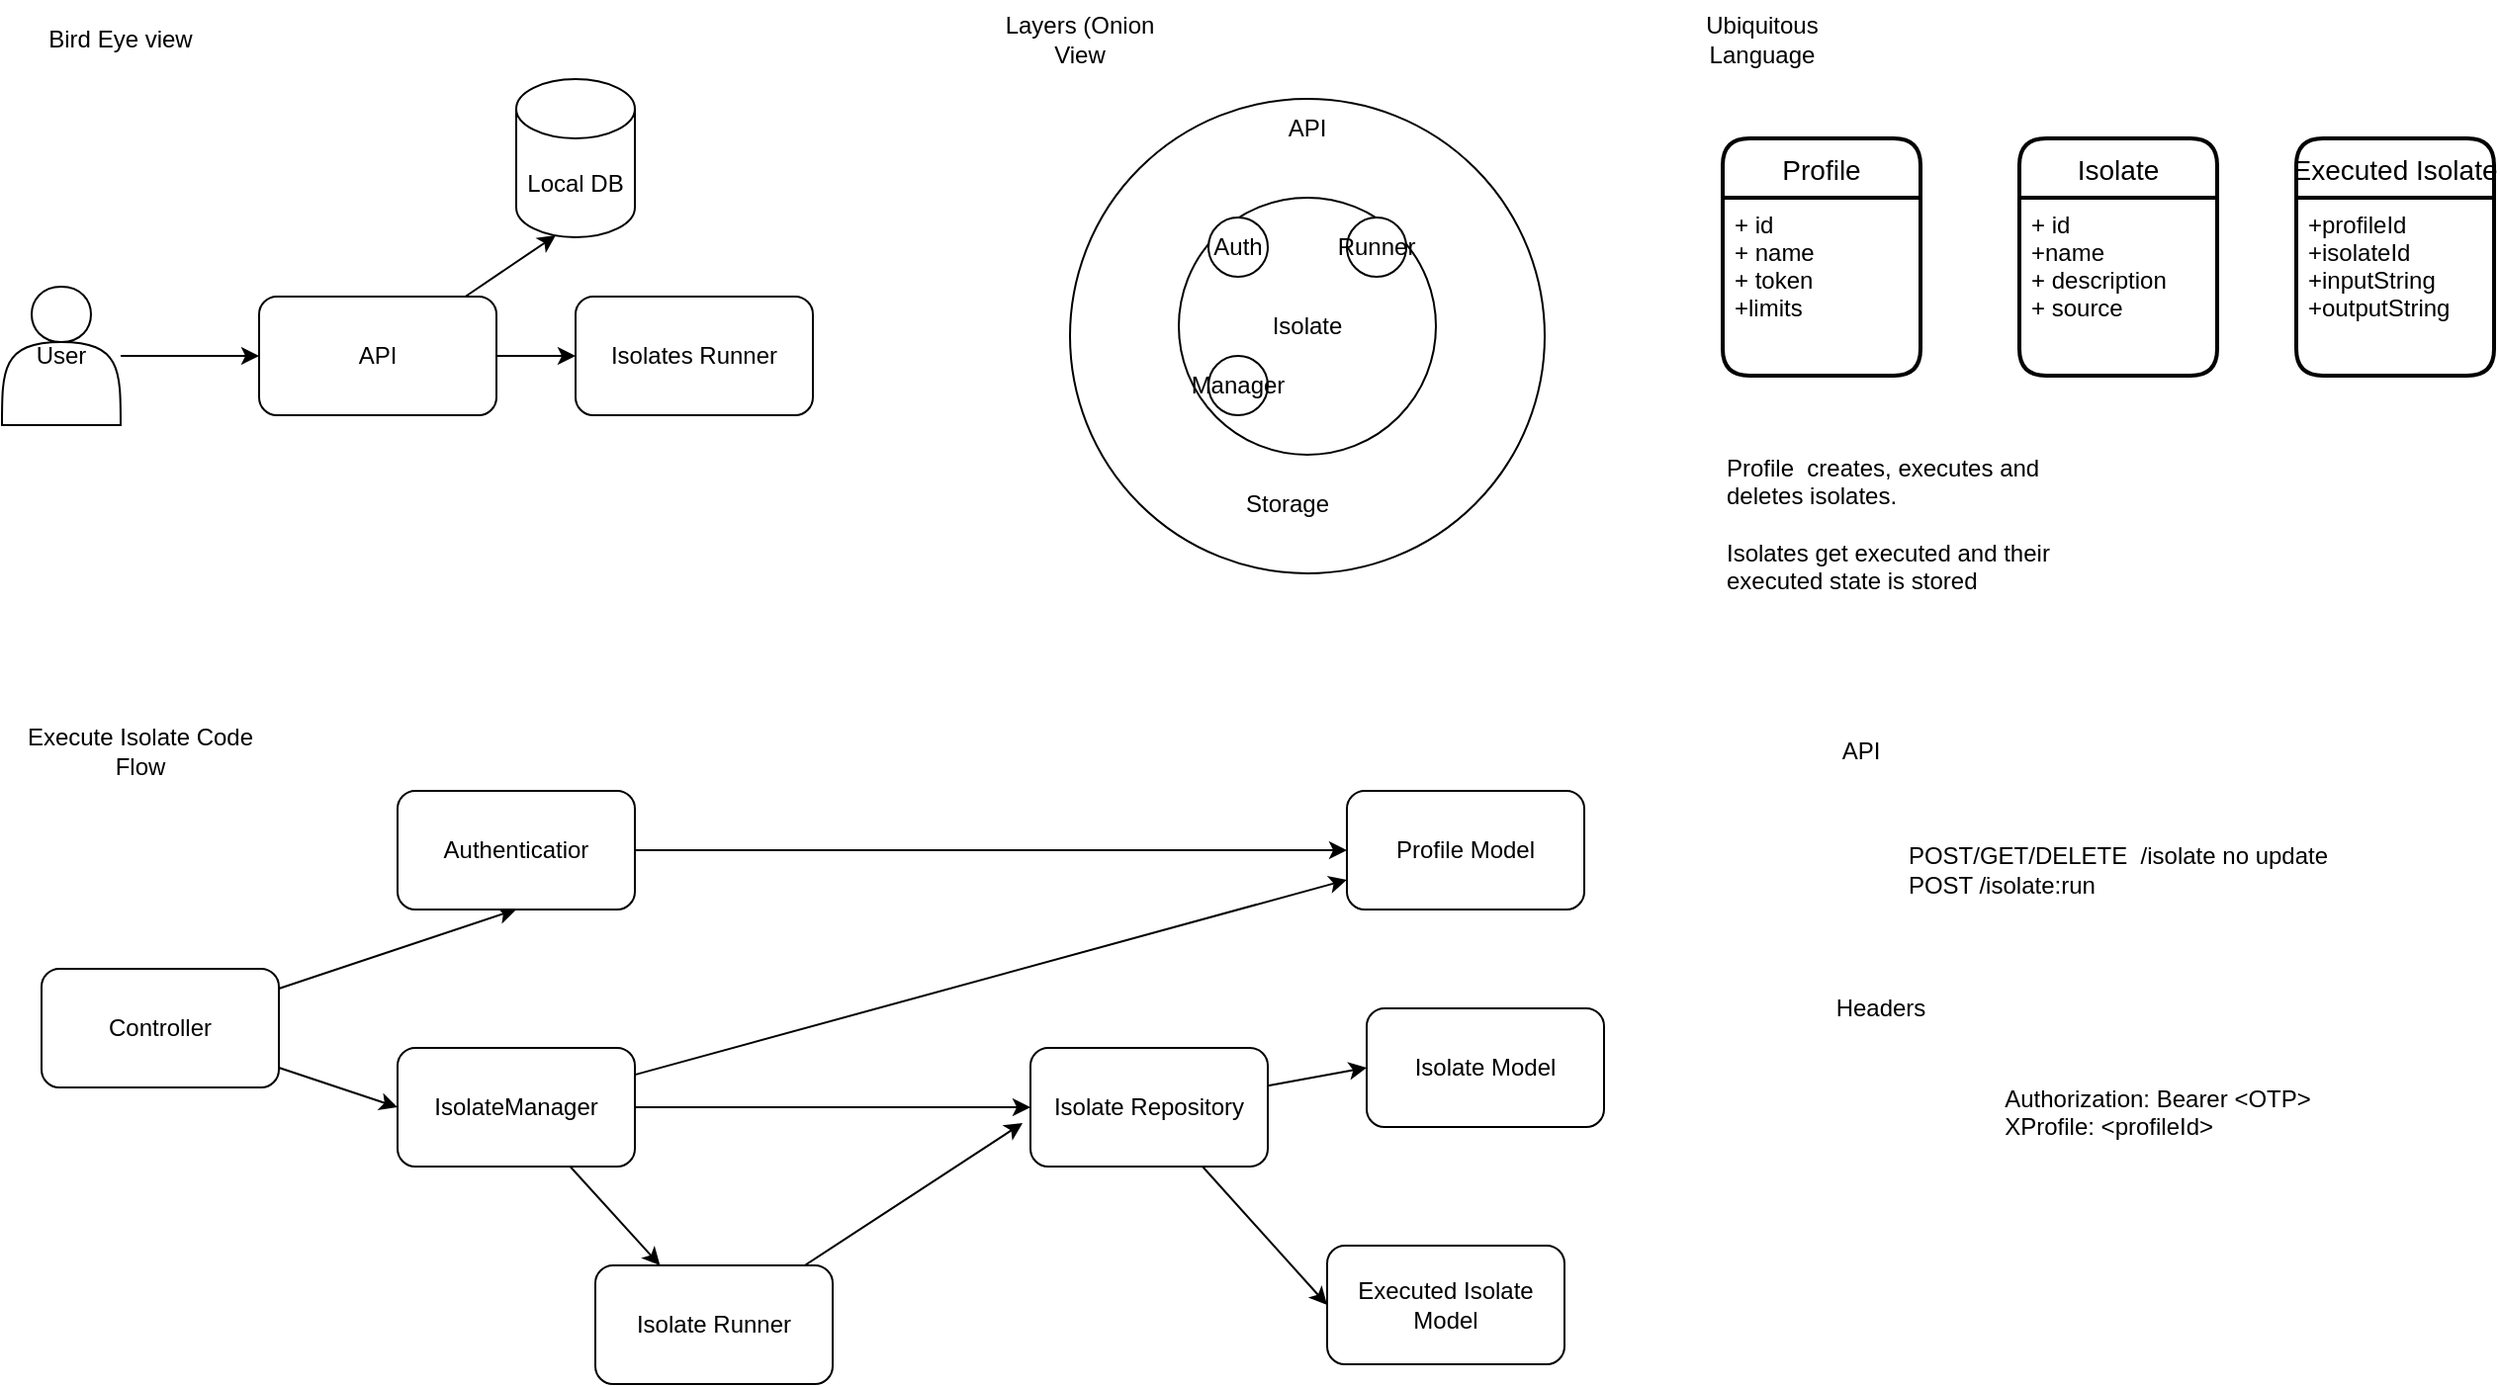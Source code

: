 <mxfile>
    <diagram id="bdGLufFbmblh0Mh4JZoR" name="General">
        <mxGraphModel dx="893" dy="383" grid="1" gridSize="10" guides="1" tooltips="1" connect="1" arrows="1" fold="1" page="1" pageScale="1" pageWidth="1400" pageHeight="850" math="0" shadow="0">
            <root>
                <mxCell id="0"/>
                <mxCell id="1" parent="0"/>
                <mxCell id="6" style="edgeStyle=none;html=1;entryX=0.333;entryY=0.988;entryDx=0;entryDy=0;entryPerimeter=0;" parent="1" source="2" target="4" edge="1">
                    <mxGeometry relative="1" as="geometry"/>
                </mxCell>
                <mxCell id="8" style="edgeStyle=none;html=1;" parent="1" source="2" target="7" edge="1">
                    <mxGeometry relative="1" as="geometry"/>
                </mxCell>
                <mxCell id="2" value="API" style="rounded=1;whiteSpace=wrap;html=1;" parent="1" vertex="1">
                    <mxGeometry x="150" y="160" width="120" height="60" as="geometry"/>
                </mxCell>
                <mxCell id="4" value="Local DB" style="shape=cylinder3;whiteSpace=wrap;html=1;boundedLbl=1;backgroundOutline=1;size=15;" parent="1" vertex="1">
                    <mxGeometry x="280" y="50" width="60" height="80" as="geometry"/>
                </mxCell>
                <mxCell id="7" value="Isolates Runner" style="rounded=1;whiteSpace=wrap;html=1;" parent="1" vertex="1">
                    <mxGeometry x="310" y="160" width="120" height="60" as="geometry"/>
                </mxCell>
                <mxCell id="11" style="edgeStyle=none;html=1;" parent="1" source="10" target="2" edge="1">
                    <mxGeometry relative="1" as="geometry"/>
                </mxCell>
                <mxCell id="10" value="User" style="shape=actor;whiteSpace=wrap;html=1;" parent="1" vertex="1">
                    <mxGeometry x="20" y="155" width="60" height="70" as="geometry"/>
                </mxCell>
                <mxCell id="12" value="Bird Eye view" style="text;html=1;strokeColor=none;fillColor=none;align=center;verticalAlign=middle;whiteSpace=wrap;rounded=0;" parent="1" vertex="1">
                    <mxGeometry x="30" y="10" width="100" height="40" as="geometry"/>
                </mxCell>
                <mxCell id="19" value="" style="ellipse;whiteSpace=wrap;html=1;aspect=fixed;" parent="1" vertex="1">
                    <mxGeometry x="560" y="60" width="240" height="240" as="geometry"/>
                </mxCell>
                <mxCell id="20" value="Isolate" style="ellipse;whiteSpace=wrap;html=1;aspect=fixed;" parent="1" vertex="1">
                    <mxGeometry x="615" y="110" width="130" height="130" as="geometry"/>
                </mxCell>
                <mxCell id="21" value="API" style="text;html=1;strokeColor=none;fillColor=none;align=center;verticalAlign=middle;whiteSpace=wrap;rounded=0;" parent="1" vertex="1">
                    <mxGeometry x="650" y="60" width="60" height="30" as="geometry"/>
                </mxCell>
                <mxCell id="22" value="Storage" style="text;html=1;strokeColor=none;fillColor=none;align=center;verticalAlign=middle;whiteSpace=wrap;rounded=0;" parent="1" vertex="1">
                    <mxGeometry x="640" y="250" width="60" height="30" as="geometry"/>
                </mxCell>
                <mxCell id="24" value="Auth" style="ellipse;whiteSpace=wrap;html=1;aspect=fixed;" parent="1" vertex="1">
                    <mxGeometry x="630" y="120" width="30" height="30" as="geometry"/>
                </mxCell>
                <mxCell id="25" value="Runner" style="ellipse;whiteSpace=wrap;html=1;aspect=fixed;" parent="1" vertex="1">
                    <mxGeometry x="700" y="120" width="30" height="30" as="geometry"/>
                </mxCell>
                <mxCell id="27" value="Manager" style="ellipse;whiteSpace=wrap;html=1;aspect=fixed;" parent="1" vertex="1">
                    <mxGeometry x="630" y="190" width="30" height="30" as="geometry"/>
                </mxCell>
                <mxCell id="28" value="Layers (Onion View" style="text;html=1;strokeColor=none;fillColor=none;align=center;verticalAlign=middle;whiteSpace=wrap;rounded=0;" parent="1" vertex="1">
                    <mxGeometry x="515" y="10" width="100" height="40" as="geometry"/>
                </mxCell>
                <mxCell id="32" value="Ubiquitous Language" style="text;html=1;strokeColor=none;fillColor=none;align=center;verticalAlign=middle;whiteSpace=wrap;rounded=0;" parent="1" vertex="1">
                    <mxGeometry x="880" y="15" width="60" height="30" as="geometry"/>
                </mxCell>
                <mxCell id="33" value="Isolate" style="swimlane;childLayout=stackLayout;horizontal=1;startSize=30;horizontalStack=0;rounded=1;fontSize=14;fontStyle=0;strokeWidth=2;resizeParent=0;resizeLast=1;shadow=0;dashed=0;align=center;" parent="1" vertex="1">
                    <mxGeometry x="1040" y="80" width="100" height="120" as="geometry"/>
                </mxCell>
                <mxCell id="34" value="+ id&#10;+name&#10;+ description&#10;+ source" style="align=left;strokeColor=none;fillColor=none;spacingLeft=4;fontSize=12;verticalAlign=top;resizable=0;rotatable=0;part=1;" parent="33" vertex="1">
                    <mxGeometry y="30" width="100" height="90" as="geometry"/>
                </mxCell>
                <mxCell id="35" value="Executed Isolate" style="swimlane;childLayout=stackLayout;horizontal=1;startSize=30;horizontalStack=0;rounded=1;fontSize=14;fontStyle=0;strokeWidth=2;resizeParent=0;resizeLast=1;shadow=0;dashed=0;align=center;" parent="1" vertex="1">
                    <mxGeometry x="1180" y="80" width="100" height="120" as="geometry"/>
                </mxCell>
                <mxCell id="36" value="+profileId&#10;+isolateId&#10;+inputString&#10;+outputString" style="align=left;strokeColor=none;fillColor=none;spacingLeft=4;fontSize=12;verticalAlign=top;resizable=0;rotatable=0;part=1;" parent="35" vertex="1">
                    <mxGeometry y="30" width="100" height="90" as="geometry"/>
                </mxCell>
                <mxCell id="37" value="Profile" style="swimlane;childLayout=stackLayout;horizontal=1;startSize=30;horizontalStack=0;rounded=1;fontSize=14;fontStyle=0;strokeWidth=2;resizeParent=0;resizeLast=1;shadow=0;dashed=0;align=center;" parent="1" vertex="1">
                    <mxGeometry x="890" y="80" width="100" height="120" as="geometry"/>
                </mxCell>
                <mxCell id="38" value="+ id&#10;+ name&#10;+ token&#10;+limits" style="align=left;strokeColor=none;fillColor=none;spacingLeft=4;fontSize=12;verticalAlign=top;resizable=0;rotatable=0;part=1;" parent="37" vertex="1">
                    <mxGeometry y="30" width="100" height="90" as="geometry"/>
                </mxCell>
                <mxCell id="42" value="Profile&amp;nbsp; creates, executes and deletes isolates.&lt;br&gt;&lt;br&gt;Isolates get executed and their executed state is stored" style="text;html=1;strokeColor=none;fillColor=none;align=left;verticalAlign=middle;whiteSpace=wrap;rounded=0;" parent="1" vertex="1">
                    <mxGeometry x="890" y="220" width="190" height="110" as="geometry"/>
                </mxCell>
                <mxCell id="43" value="Execute Isolate Code Flow" style="text;html=1;strokeColor=none;fillColor=none;align=center;verticalAlign=middle;whiteSpace=wrap;rounded=0;" parent="1" vertex="1">
                    <mxGeometry x="20" y="370" width="140" height="40" as="geometry"/>
                </mxCell>
                <mxCell id="54" style="edgeStyle=none;html=1;entryX=0;entryY=0.5;entryDx=0;entryDy=0;" parent="1" source="44" target="51" edge="1">
                    <mxGeometry relative="1" as="geometry"/>
                </mxCell>
                <mxCell id="55" style="edgeStyle=none;html=1;entryX=0;entryY=0.5;entryDx=0;entryDy=0;" parent="1" source="44" target="53" edge="1">
                    <mxGeometry relative="1" as="geometry"/>
                </mxCell>
                <mxCell id="44" value="Isolate Repository" style="rounded=1;whiteSpace=wrap;html=1;" parent="1" vertex="1">
                    <mxGeometry x="540" y="540" width="120" height="60" as="geometry"/>
                </mxCell>
                <mxCell id="57" style="edgeStyle=none;html=1;entryX=0;entryY=0.75;entryDx=0;entryDy=0;" parent="1" source="45" target="52" edge="1">
                    <mxGeometry relative="1" as="geometry"/>
                </mxCell>
                <mxCell id="61" style="edgeStyle=none;html=1;" parent="1" source="45" target="44" edge="1">
                    <mxGeometry relative="1" as="geometry"/>
                </mxCell>
                <mxCell id="62" style="edgeStyle=none;html=1;" parent="1" source="45" target="59" edge="1">
                    <mxGeometry relative="1" as="geometry"/>
                </mxCell>
                <mxCell id="45" value="IsolateManager" style="rounded=1;whiteSpace=wrap;html=1;" parent="1" vertex="1">
                    <mxGeometry x="220" y="540" width="120" height="60" as="geometry"/>
                </mxCell>
                <mxCell id="49" style="edgeStyle=none;html=1;entryX=0.5;entryY=1;entryDx=0;entryDy=0;" parent="1" source="46" target="48" edge="1">
                    <mxGeometry relative="1" as="geometry"/>
                </mxCell>
                <mxCell id="60" style="edgeStyle=none;html=1;entryX=0;entryY=0.5;entryDx=0;entryDy=0;" parent="1" source="46" target="45" edge="1">
                    <mxGeometry relative="1" as="geometry"/>
                </mxCell>
                <mxCell id="46" value="Controller" style="rounded=1;whiteSpace=wrap;html=1;" parent="1" vertex="1">
                    <mxGeometry x="40" y="500" width="120" height="60" as="geometry"/>
                </mxCell>
                <mxCell id="56" style="edgeStyle=none;html=1;entryX=0;entryY=0.5;entryDx=0;entryDy=0;" parent="1" source="48" target="52" edge="1">
                    <mxGeometry relative="1" as="geometry"/>
                </mxCell>
                <mxCell id="48" value="Authenticatior" style="rounded=1;whiteSpace=wrap;html=1;" parent="1" vertex="1">
                    <mxGeometry x="220" y="410" width="120" height="60" as="geometry"/>
                </mxCell>
                <mxCell id="51" value="Isolate Model" style="rounded=1;whiteSpace=wrap;html=1;" parent="1" vertex="1">
                    <mxGeometry x="710" y="520" width="120" height="60" as="geometry"/>
                </mxCell>
                <mxCell id="52" value="Profile Model" style="rounded=1;whiteSpace=wrap;html=1;" parent="1" vertex="1">
                    <mxGeometry x="700" y="410" width="120" height="60" as="geometry"/>
                </mxCell>
                <mxCell id="53" value="Executed Isolate Model" style="rounded=1;whiteSpace=wrap;html=1;" parent="1" vertex="1">
                    <mxGeometry x="690" y="640" width="120" height="60" as="geometry"/>
                </mxCell>
                <mxCell id="63" style="edgeStyle=none;html=1;entryX=-0.033;entryY=0.633;entryDx=0;entryDy=0;entryPerimeter=0;" parent="1" source="59" target="44" edge="1">
                    <mxGeometry relative="1" as="geometry"/>
                </mxCell>
                <mxCell id="59" value="Isolate Runner" style="rounded=1;whiteSpace=wrap;html=1;" parent="1" vertex="1">
                    <mxGeometry x="320" y="650" width="120" height="60" as="geometry"/>
                </mxCell>
                <mxCell id="Sm8crVJ1xdBKoFlzH7P_-63" value="API" style="text;html=1;strokeColor=none;fillColor=none;align=center;verticalAlign=middle;whiteSpace=wrap;rounded=0;" parent="1" vertex="1">
                    <mxGeometry x="890" y="370" width="140" height="40" as="geometry"/>
                </mxCell>
                <mxCell id="Sm8crVJ1xdBKoFlzH7P_-64" value="&lt;span style=&quot;text-align: left&quot;&gt;POST/GET/DELETE&amp;nbsp;&amp;nbsp;&lt;/span&gt;&lt;span style=&quot;text-align: left&quot;&gt;/isolate no update&lt;/span&gt;&lt;span style=&quot;text-align: left&quot;&gt;&lt;br&gt;&lt;/span&gt;&lt;div style=&quot;text-align: left&quot;&gt;&lt;span&gt;POST /isolate:run&amp;nbsp;&lt;/span&gt;&lt;/div&gt;" style="text;html=1;strokeColor=none;fillColor=none;align=center;verticalAlign=middle;whiteSpace=wrap;rounded=0;" parent="1" vertex="1">
                    <mxGeometry x="950" y="410" width="280" height="80" as="geometry"/>
                </mxCell>
                <mxCell id="Sm8crVJ1xdBKoFlzH7P_-65" value="Headers" style="text;html=1;strokeColor=none;fillColor=none;align=center;verticalAlign=middle;whiteSpace=wrap;rounded=0;" parent="1" vertex="1">
                    <mxGeometry x="900" y="500" width="140" height="40" as="geometry"/>
                </mxCell>
                <mxCell id="Sm8crVJ1xdBKoFlzH7P_-66" value="&lt;div style=&quot;text-align: left&quot;&gt;&lt;span&gt;Authorization: Bearer &amp;lt;OTP&amp;gt;&lt;/span&gt;&lt;/div&gt;&lt;div style=&quot;text-align: left&quot;&gt;&lt;span&gt;XProfile: &amp;lt;profileId&amp;gt;&lt;/span&gt;&lt;/div&gt;&lt;div style=&quot;text-align: left&quot;&gt;&lt;br&gt;&lt;/div&gt;" style="text;html=1;strokeColor=none;fillColor=none;align=center;verticalAlign=middle;whiteSpace=wrap;rounded=0;" parent="1" vertex="1">
                    <mxGeometry x="970" y="540" width="280" height="80" as="geometry"/>
                </mxCell>
            </root>
        </mxGraphModel>
    </diagram>
    <diagram id="voJFn-5Nc-53CdJ_hb5G" name="API">
        <mxGraphModel dx="893" dy="1131" grid="1" gridSize="10" guides="1" tooltips="1" connect="1" arrows="1" fold="1" page="1" pageScale="1" pageWidth="1400" pageHeight="850" math="0" shadow="0">
            <root>
                <mxCell id="SBt2DDi_xRYRnVNfj4ru-0"/>
                <mxCell id="SBt2DDi_xRYRnVNfj4ru-1" parent="SBt2DDi_xRYRnVNfj4ru-0"/>
            </root>
        </mxGraphModel>
    </diagram>
</mxfile>